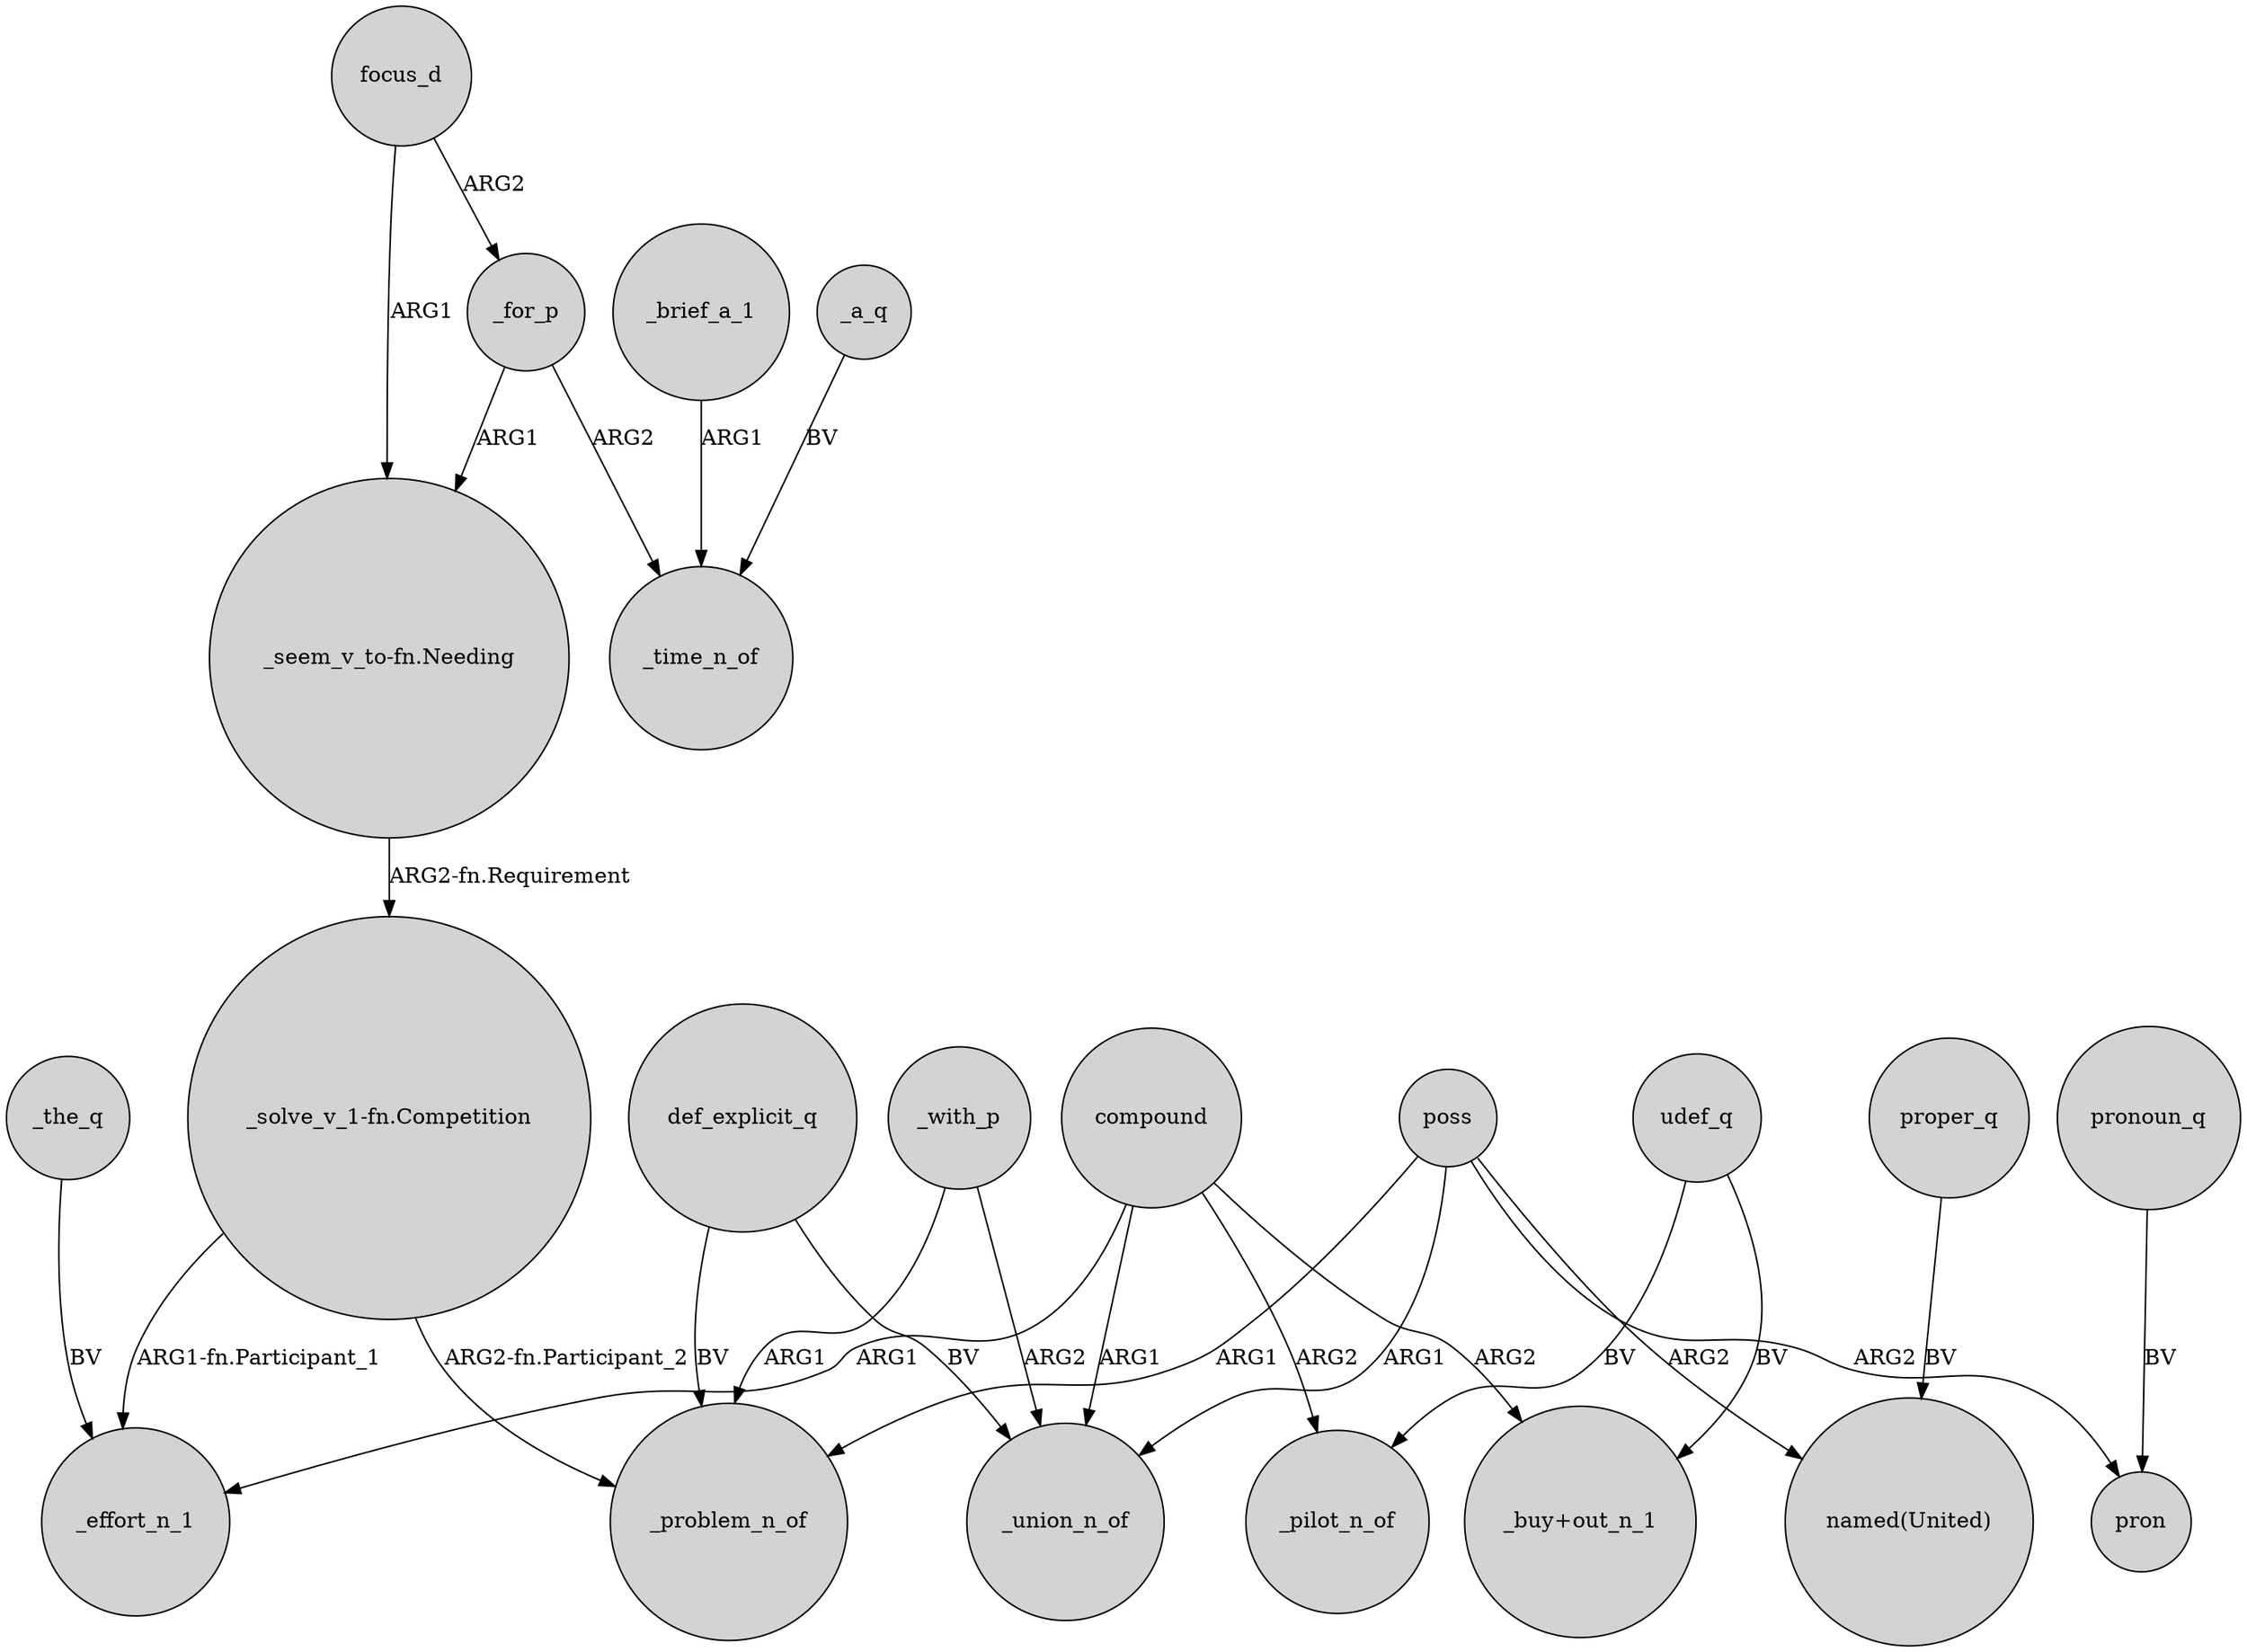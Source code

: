 digraph {
	node [shape=circle style=filled]
	"_solve_v_1-fn.Competition" -> _effort_n_1 [label="ARG1-fn.Participant_1"]
	compound -> _union_n_of [label=ARG1]
	poss -> _problem_n_of [label=ARG1]
	compound -> _pilot_n_of [label=ARG2]
	_for_p -> "_seem_v_to-fn.Needing" [label=ARG1]
	compound -> _effort_n_1 [label=ARG1]
	"_seem_v_to-fn.Needing" -> "_solve_v_1-fn.Competition" [label="ARG2-fn.Requirement"]
	udef_q -> "_buy+out_n_1" [label=BV]
	udef_q -> _pilot_n_of [label=BV]
	poss -> _union_n_of [label=ARG1]
	_a_q -> _time_n_of [label=BV]
	pronoun_q -> pron [label=BV]
	def_explicit_q -> _union_n_of [label=BV]
	def_explicit_q -> _problem_n_of [label=BV]
	poss -> pron [label=ARG2]
	focus_d -> "_seem_v_to-fn.Needing" [label=ARG1]
	proper_q -> "named(United)" [label=BV]
	poss -> "named(United)" [label=ARG2]
	_for_p -> _time_n_of [label=ARG2]
	_with_p -> _union_n_of [label=ARG2]
	_brief_a_1 -> _time_n_of [label=ARG1]
	compound -> "_buy+out_n_1" [label=ARG2]
	"_solve_v_1-fn.Competition" -> _problem_n_of [label="ARG2-fn.Participant_2"]
	focus_d -> _for_p [label=ARG2]
	_the_q -> _effort_n_1 [label=BV]
	_with_p -> _problem_n_of [label=ARG1]
}
